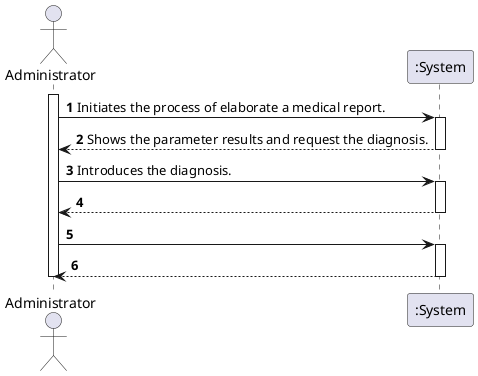 @startuml
autonumber
actor "Administrator" as Adm

activate Adm
Adm -> ":System" : Initiates the process of elaborate a medical report.
'activate ":System"
'":System" --> Adm : Shows the tests that are waiting for the \n medical report and asks to select one.
'deactivate ":System"

'Adm -> ":System" :  Select the desired test.
activate ":System"
":System" --> Adm : Shows the parameter results and request the diagnosis.
deactivate ":System"

Adm -> ":System" : Introduces the diagnosis.
activate ":System"


":System" --> Adm :
deactivate ":System"

Adm -> ":System" :
activate ":System"
":System" --> Adm :
deactivate ":System"

deactivate Adm

@enduml